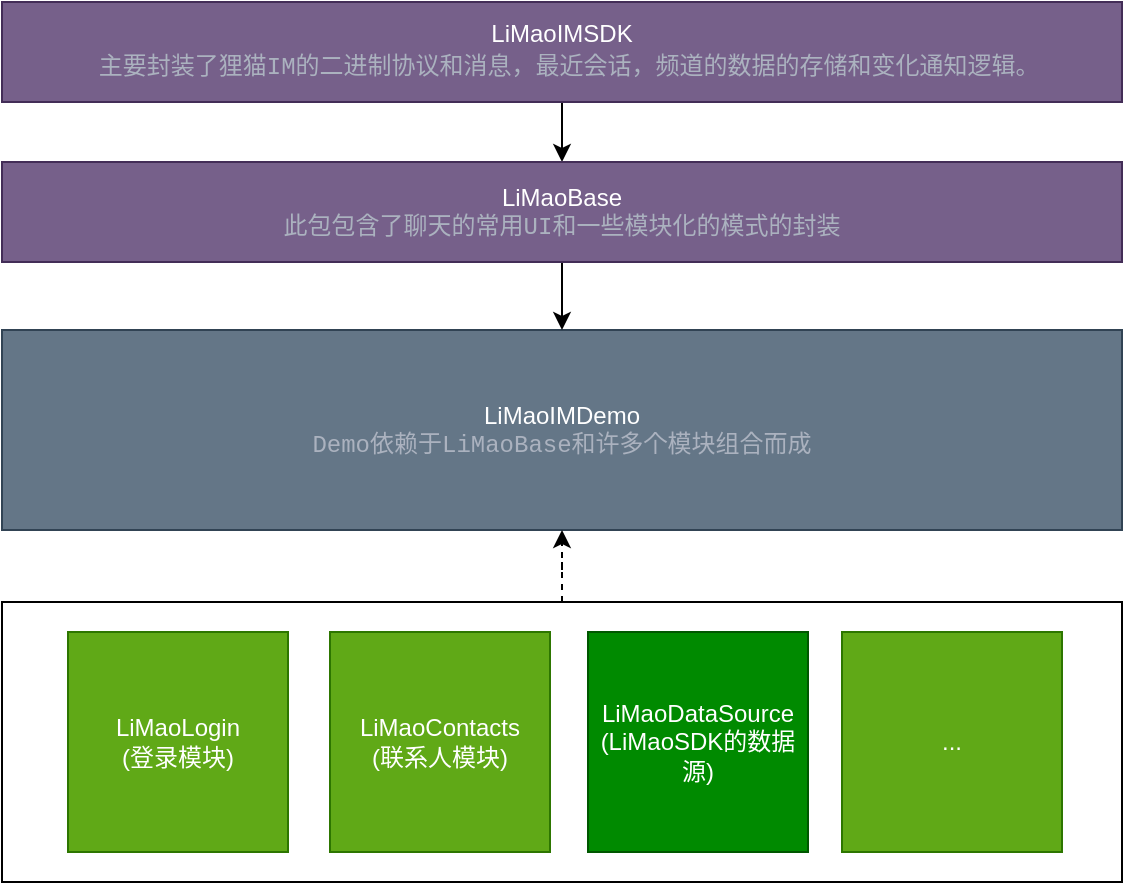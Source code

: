 <mxfile version="12.6.7" type="github">
  <diagram id="CxdAZQeiMGpa4aOwBcfx" name="Page-1">
    <mxGraphModel dx="1426" dy="897" grid="1" gridSize="10" guides="1" tooltips="1" connect="1" arrows="1" fold="1" page="1" pageScale="1" pageWidth="827" pageHeight="1169" math="0" shadow="0">
      <root>
        <mxCell id="0"/>
        <mxCell id="1" parent="0"/>
        <mxCell id="lVMuLHFtO1FS0JWvPUph-9" value="LiMaoIMDemo&lt;br&gt;&lt;span style=&quot;color: rgb(171 , 178 , 191) ; font-family: &amp;#34;menlo&amp;#34; , &amp;#34;monaco&amp;#34; , &amp;#34;courier new&amp;#34; , monospace ; white-space: pre&quot;&gt;Demo依赖于LiMaoBase和许多个模块组合而成&lt;/span&gt;" style="rounded=0;whiteSpace=wrap;html=1;fillColor=#647687;strokeColor=#314354;fontColor=#ffffff;" parent="1" vertex="1">
          <mxGeometry x="210" y="304" width="560" height="100" as="geometry"/>
        </mxCell>
        <mxCell id="rfPXmKBsutUwfn4dncJG-17" style="edgeStyle=orthogonalEdgeStyle;rounded=0;orthogonalLoop=1;jettySize=auto;html=1;exitX=0.5;exitY=1;exitDx=0;exitDy=0;entryX=0.5;entryY=0;entryDx=0;entryDy=0;" edge="1" parent="1" source="rfPXmKBsutUwfn4dncJG-9" target="rfPXmKBsutUwfn4dncJG-15">
          <mxGeometry relative="1" as="geometry"/>
        </mxCell>
        <mxCell id="rfPXmKBsutUwfn4dncJG-9" value="LiMaoIMSDK&lt;br&gt;&lt;div style=&quot;color: rgb(171 , 178 , 191) ; font-family: &amp;#34;menlo&amp;#34; , &amp;#34;monaco&amp;#34; , &amp;#34;courier new&amp;#34; , monospace ; line-height: 18px ; white-space: pre&quot;&gt; 主要封装了狸猫IM的二进制协议和消息，最近会话，频道的数据的存储和变化通知逻辑。&lt;/div&gt;" style="rounded=0;whiteSpace=wrap;html=1;fillColor=#76608a;strokeColor=#432D57;fontColor=#ffffff;" vertex="1" parent="1">
          <mxGeometry x="210" y="140" width="560" height="50" as="geometry"/>
        </mxCell>
        <mxCell id="rfPXmKBsutUwfn4dncJG-16" style="edgeStyle=orthogonalEdgeStyle;rounded=0;orthogonalLoop=1;jettySize=auto;html=1;exitX=0.5;exitY=1;exitDx=0;exitDy=0;entryX=0.5;entryY=0;entryDx=0;entryDy=0;" edge="1" parent="1" source="rfPXmKBsutUwfn4dncJG-15" target="lVMuLHFtO1FS0JWvPUph-9">
          <mxGeometry relative="1" as="geometry"/>
        </mxCell>
        <mxCell id="rfPXmKBsutUwfn4dncJG-15" value="LiMaoBase&lt;br&gt;&lt;span style=&quot;color: rgb(171 , 178 , 191) ; font-family: &amp;#34;menlo&amp;#34; , &amp;#34;monaco&amp;#34; , &amp;#34;courier new&amp;#34; , monospace ; white-space: pre&quot;&gt;此包包含了聊天的常用UI和一些模块化的模式的封装&lt;/span&gt;" style="rounded=0;whiteSpace=wrap;html=1;fillColor=#76608a;strokeColor=#432D57;fontColor=#ffffff;" vertex="1" parent="1">
          <mxGeometry x="210" y="220" width="560" height="50" as="geometry"/>
        </mxCell>
        <mxCell id="rfPXmKBsutUwfn4dncJG-24" style="edgeStyle=orthogonalEdgeStyle;rounded=0;orthogonalLoop=1;jettySize=auto;html=1;entryX=0.5;entryY=1;entryDx=0;entryDy=0;dashed=1;" edge="1" parent="1" source="rfPXmKBsutUwfn4dncJG-21" target="lVMuLHFtO1FS0JWvPUph-9">
          <mxGeometry relative="1" as="geometry"/>
        </mxCell>
        <mxCell id="rfPXmKBsutUwfn4dncJG-21" value="" style="rounded=0;whiteSpace=wrap;html=1;" vertex="1" parent="1">
          <mxGeometry x="210" y="440" width="560" height="140" as="geometry"/>
        </mxCell>
        <mxCell id="lVMuLHFtO1FS0JWvPUph-6" value="LiMaoLogin&lt;br&gt;(登录模块)" style="whiteSpace=wrap;html=1;aspect=fixed;fillColor=#60a917;strokeColor=#2D7600;fontColor=#ffffff;shadow=0;" parent="1" vertex="1">
          <mxGeometry x="243" y="455" width="110" height="110" as="geometry"/>
        </mxCell>
        <mxCell id="lVMuLHFtO1FS0JWvPUph-5" value="LiMaoContacts&lt;br&gt;(联系人模块)" style="whiteSpace=wrap;html=1;aspect=fixed;fillColor=#60a917;strokeColor=#2D7600;fontColor=#ffffff;shadow=0;" parent="1" vertex="1">
          <mxGeometry x="374" y="455" width="110" height="110" as="geometry"/>
        </mxCell>
        <mxCell id="lVMuLHFtO1FS0JWvPUph-11" value="LiMaoDataSource&lt;br&gt;(LiMaoSDK的数据源)" style="whiteSpace=wrap;html=1;aspect=fixed;fillColor=#008a00;strokeColor=#005700;fontColor=#ffffff;shadow=0;" parent="1" vertex="1">
          <mxGeometry x="503" y="455" width="110" height="110" as="geometry"/>
        </mxCell>
        <mxCell id="lVMuLHFtO1FS0JWvPUph-13" value="..." style="whiteSpace=wrap;html=1;aspect=fixed;fillColor=#60a917;strokeColor=#2D7600;fontColor=#ffffff;shadow=0;" parent="1" vertex="1">
          <mxGeometry x="630" y="455" width="110" height="110" as="geometry"/>
        </mxCell>
      </root>
    </mxGraphModel>
  </diagram>
</mxfile>

